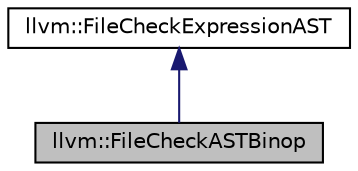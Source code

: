 digraph "llvm::FileCheckASTBinop"
{
 // LATEX_PDF_SIZE
  bgcolor="transparent";
  edge [fontname="Helvetica",fontsize="10",labelfontname="Helvetica",labelfontsize="10"];
  node [fontname="Helvetica",fontsize="10",shape="box"];
  Node1 [label="llvm::FileCheckASTBinop",height=0.2,width=0.4,color="black", fillcolor="grey75", style="filled", fontcolor="black",tooltip="Class representing a single binary operation in the AST of an expression."];
  Node2 -> Node1 [dir="back",color="midnightblue",fontsize="10",style="solid",fontname="Helvetica"];
  Node2 [label="llvm::FileCheckExpressionAST",height=0.2,width=0.4,color="black",URL="$classllvm_1_1FileCheckExpressionAST.html",tooltip="Base class representing the AST of a given expression."];
}
